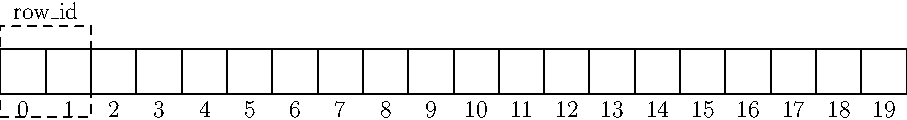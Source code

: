 size(16cm);

real u = 2;
real w = 20; 
real h = 2;
real b = 1;

draw((0,0)--(w*u,0)--(w*u,h)--(0,h)--cycle);

for (int j = 0; j < w; ++j) {
    draw((j*u,0)--(j*u,h));
    label(format("%d", j), (j * u + u / 2, 0), S);
}

draw((0, -b)--(2*u, -b)--(2*u, h+b)--(0, h+b)--cycle, dashed);
label("row\_id", (u, h+b), N);

